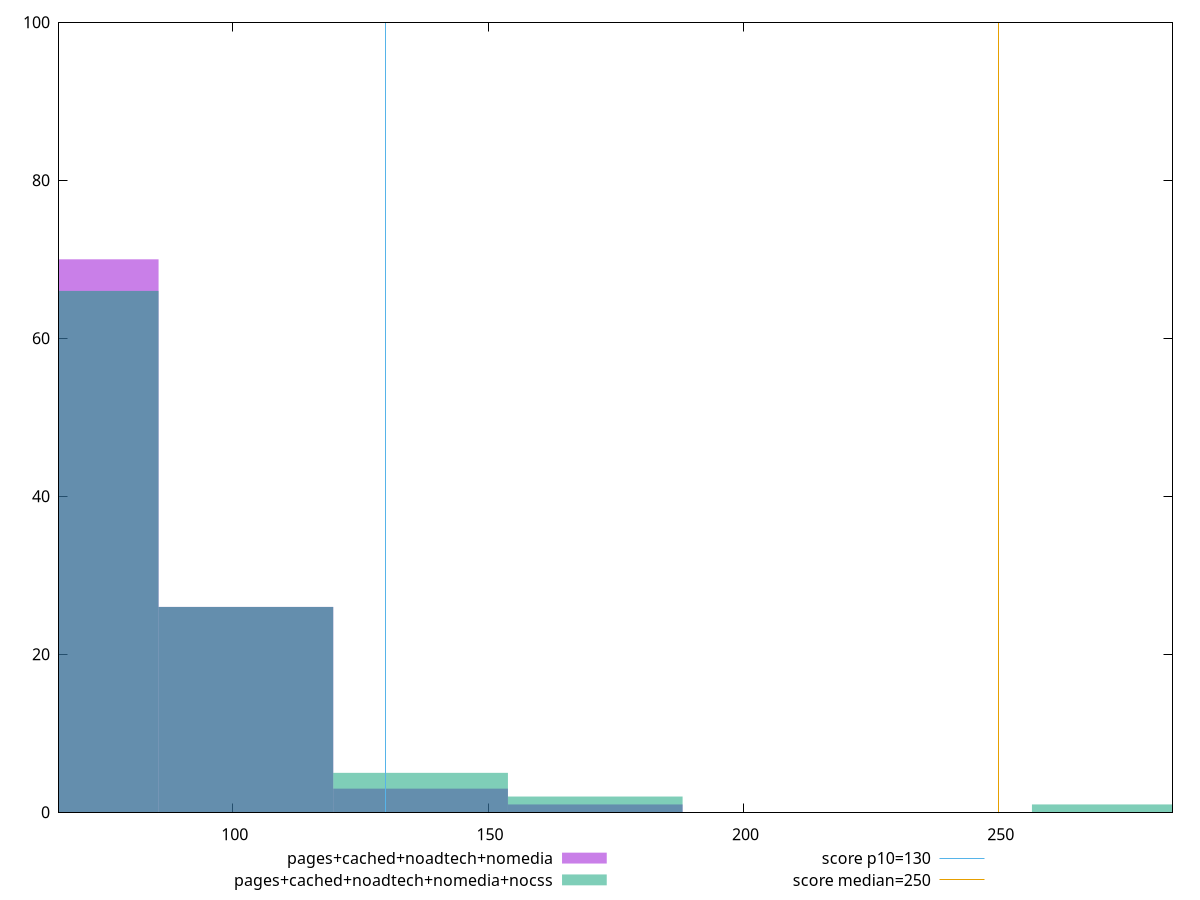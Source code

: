 reset

$pagesCachedNoadtechNomedia <<EOF
102.59296217295511 26
68.39530811530341 70
136.79061623060682 3
170.98827028825852 1
EOF

$pagesCachedNoadtechNomediaNocss <<EOF
170.98827028825852 2
102.59296217295511 26
68.39530811530341 66
136.79061623060682 5
273.58123246121363 1
EOF

set key outside below
set boxwidth 34.197654057651704
set xrange [66:284]
set yrange [0:100]
set trange [0:100]
set style fill transparent solid 0.5 noborder

set parametric
set terminal svg size 640, 500 enhanced background rgb 'white'
set output "report_00019_2021-02-10T18-14-37.922Z//max-potential-fid/comparison/histogram/3_vs_4.svg"

plot $pagesCachedNoadtechNomedia title "pages+cached+noadtech+nomedia" with boxes, \
     $pagesCachedNoadtechNomediaNocss title "pages+cached+noadtech+nomedia+nocss" with boxes, \
     130,t title "score p10=130", \
     250,t title "score median=250"

reset
